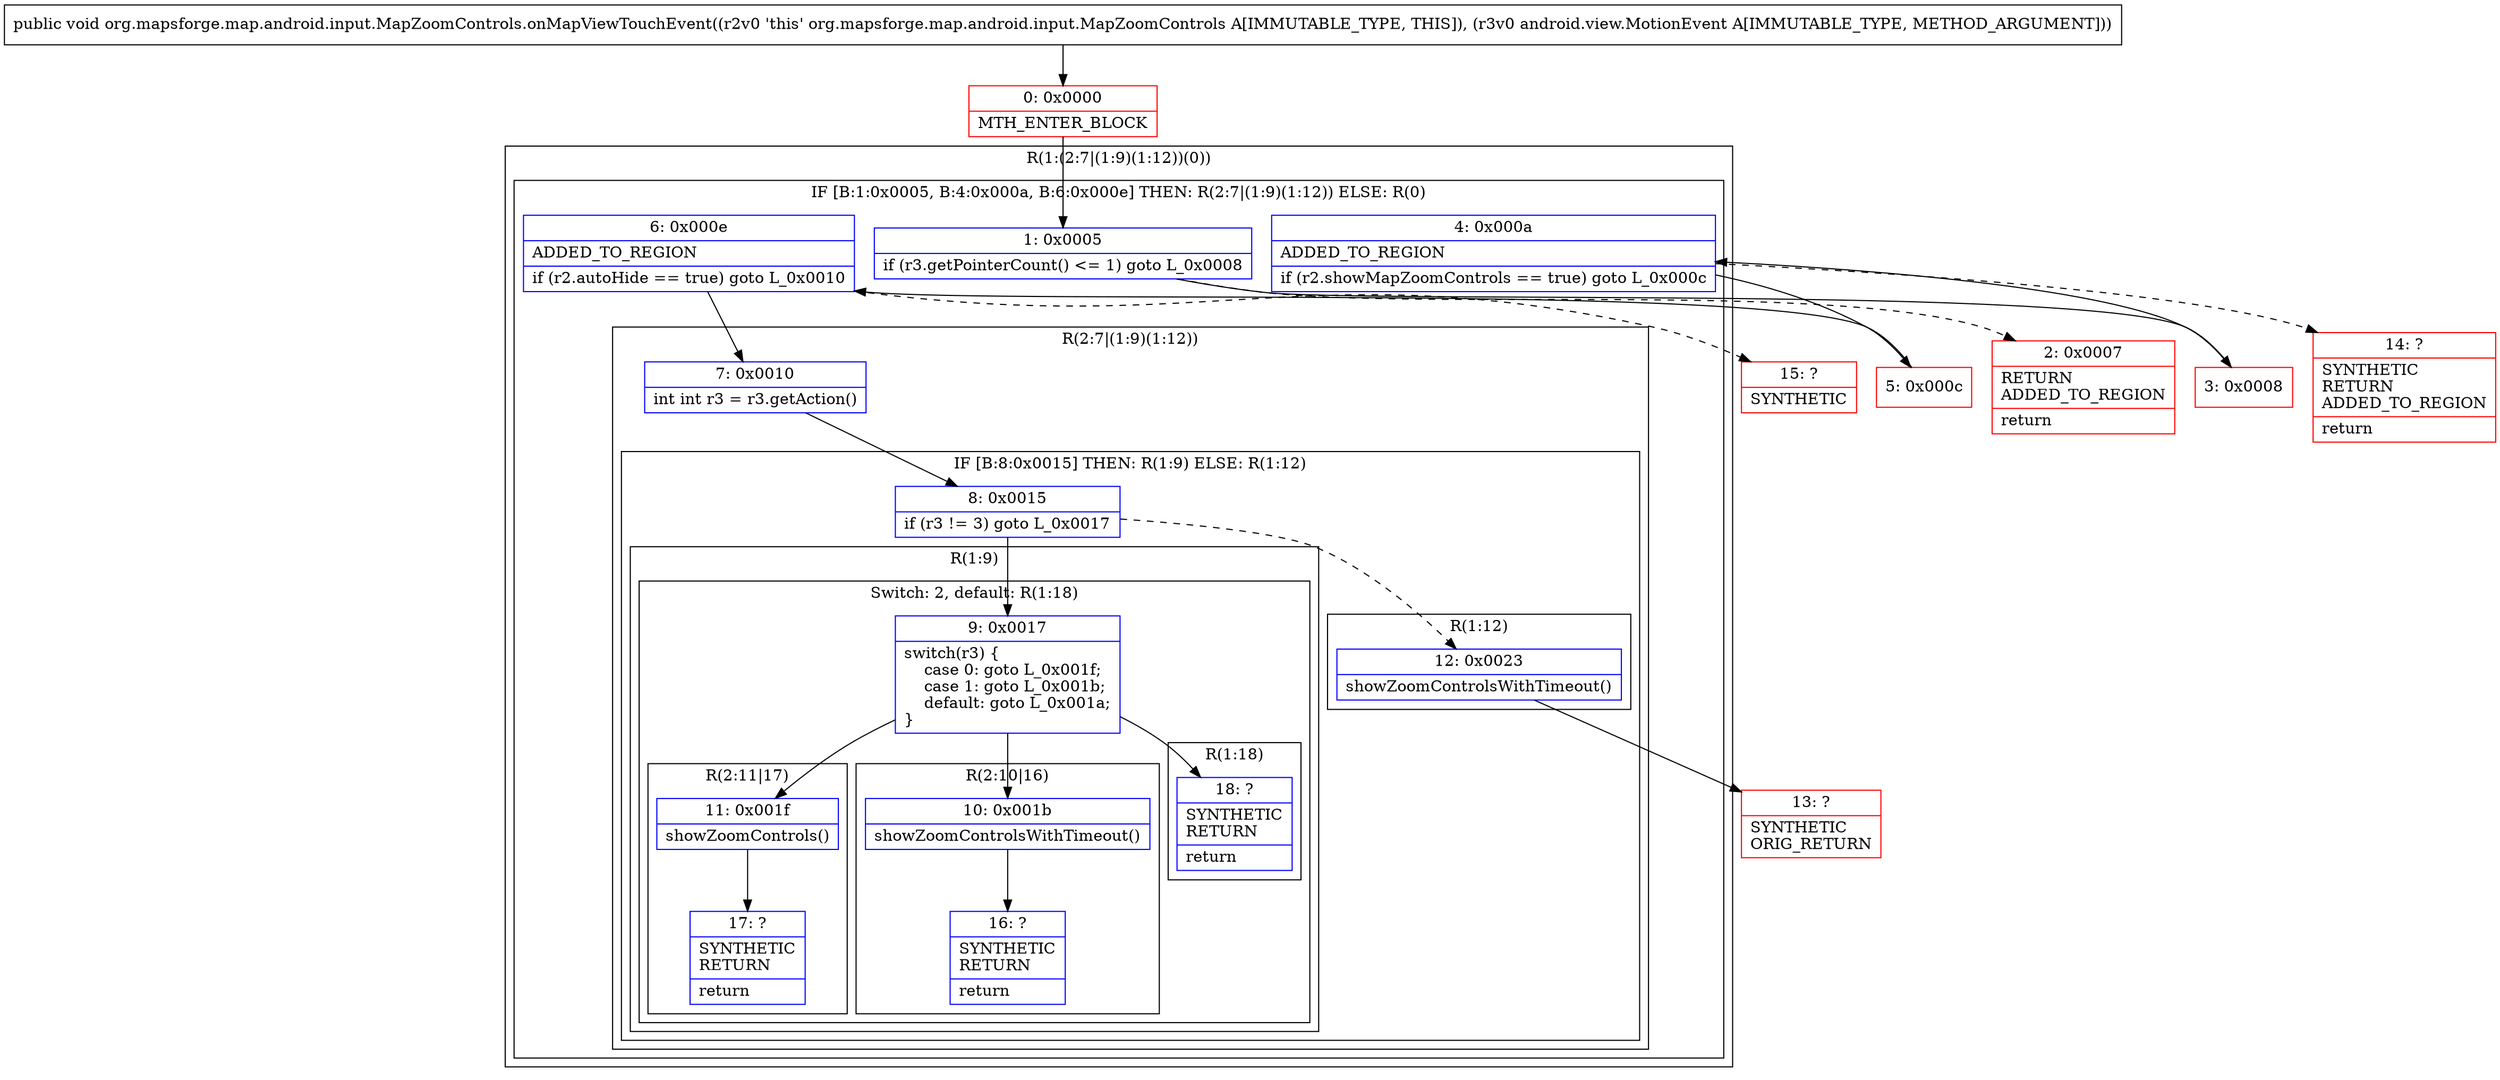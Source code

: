 digraph "CFG fororg.mapsforge.map.android.input.MapZoomControls.onMapViewTouchEvent(Landroid\/view\/MotionEvent;)V" {
subgraph cluster_Region_1507289238 {
label = "R(1:(2:7|(1:9)(1:12))(0))";
node [shape=record,color=blue];
subgraph cluster_IfRegion_1109213189 {
label = "IF [B:1:0x0005, B:4:0x000a, B:6:0x000e] THEN: R(2:7|(1:9)(1:12)) ELSE: R(0)";
node [shape=record,color=blue];
Node_1 [shape=record,label="{1\:\ 0x0005|if (r3.getPointerCount() \<= 1) goto L_0x0008\l}"];
Node_4 [shape=record,label="{4\:\ 0x000a|ADDED_TO_REGION\l|if (r2.showMapZoomControls == true) goto L_0x000c\l}"];
Node_6 [shape=record,label="{6\:\ 0x000e|ADDED_TO_REGION\l|if (r2.autoHide == true) goto L_0x0010\l}"];
subgraph cluster_Region_1269010827 {
label = "R(2:7|(1:9)(1:12))";
node [shape=record,color=blue];
Node_7 [shape=record,label="{7\:\ 0x0010|int int r3 = r3.getAction()\l}"];
subgraph cluster_IfRegion_1247839495 {
label = "IF [B:8:0x0015] THEN: R(1:9) ELSE: R(1:12)";
node [shape=record,color=blue];
Node_8 [shape=record,label="{8\:\ 0x0015|if (r3 != 3) goto L_0x0017\l}"];
subgraph cluster_Region_343394773 {
label = "R(1:9)";
node [shape=record,color=blue];
subgraph cluster_SwitchRegion_550636160 {
label = "Switch: 2, default: R(1:18)";
node [shape=record,color=blue];
Node_9 [shape=record,label="{9\:\ 0x0017|switch(r3) \{\l    case 0: goto L_0x001f;\l    case 1: goto L_0x001b;\l    default: goto L_0x001a;\l\}\l}"];
subgraph cluster_Region_418404108 {
label = "R(2:11|17)";
node [shape=record,color=blue];
Node_11 [shape=record,label="{11\:\ 0x001f|showZoomControls()\l}"];
Node_17 [shape=record,label="{17\:\ ?|SYNTHETIC\lRETURN\l|return\l}"];
}
subgraph cluster_Region_2055278428 {
label = "R(2:10|16)";
node [shape=record,color=blue];
Node_10 [shape=record,label="{10\:\ 0x001b|showZoomControlsWithTimeout()\l}"];
Node_16 [shape=record,label="{16\:\ ?|SYNTHETIC\lRETURN\l|return\l}"];
}
subgraph cluster_Region_1379169633 {
label = "R(1:18)";
node [shape=record,color=blue];
Node_18 [shape=record,label="{18\:\ ?|SYNTHETIC\lRETURN\l|return\l}"];
}
}
}
subgraph cluster_Region_2015836051 {
label = "R(1:12)";
node [shape=record,color=blue];
Node_12 [shape=record,label="{12\:\ 0x0023|showZoomControlsWithTimeout()\l}"];
}
}
}
subgraph cluster_Region_1651857324 {
label = "R(0)";
node [shape=record,color=blue];
}
}
}
Node_0 [shape=record,color=red,label="{0\:\ 0x0000|MTH_ENTER_BLOCK\l}"];
Node_2 [shape=record,color=red,label="{2\:\ 0x0007|RETURN\lADDED_TO_REGION\l|return\l}"];
Node_3 [shape=record,color=red,label="{3\:\ 0x0008}"];
Node_5 [shape=record,color=red,label="{5\:\ 0x000c}"];
Node_13 [shape=record,color=red,label="{13\:\ ?|SYNTHETIC\lORIG_RETURN\l}"];
Node_14 [shape=record,color=red,label="{14\:\ ?|SYNTHETIC\lRETURN\lADDED_TO_REGION\l|return\l}"];
Node_15 [shape=record,color=red,label="{15\:\ ?|SYNTHETIC\l}"];
MethodNode[shape=record,label="{public void org.mapsforge.map.android.input.MapZoomControls.onMapViewTouchEvent((r2v0 'this' org.mapsforge.map.android.input.MapZoomControls A[IMMUTABLE_TYPE, THIS]), (r3v0 android.view.MotionEvent A[IMMUTABLE_TYPE, METHOD_ARGUMENT])) }"];
MethodNode -> Node_0;
Node_1 -> Node_2[style=dashed];
Node_1 -> Node_3;
Node_4 -> Node_5;
Node_4 -> Node_14[style=dashed];
Node_6 -> Node_7;
Node_6 -> Node_15[style=dashed];
Node_7 -> Node_8;
Node_8 -> Node_9;
Node_8 -> Node_12[style=dashed];
Node_9 -> Node_10;
Node_9 -> Node_11;
Node_9 -> Node_18;
Node_11 -> Node_17;
Node_10 -> Node_16;
Node_12 -> Node_13;
Node_0 -> Node_1;
Node_3 -> Node_4;
Node_5 -> Node_6;
}

